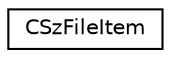 digraph "Graphical Class Hierarchy"
{
 // LATEX_PDF_SIZE
  edge [fontname="Helvetica",fontsize="10",labelfontname="Helvetica",labelfontsize="10"];
  node [fontname="Helvetica",fontsize="10",shape=record];
  rankdir="LR";
  Node0 [label="CSzFileItem",height=0.2,width=0.4,color="black", fillcolor="white", style="filled",URL="$struct_c_sz_file_item.html",tooltip=" "];
}
